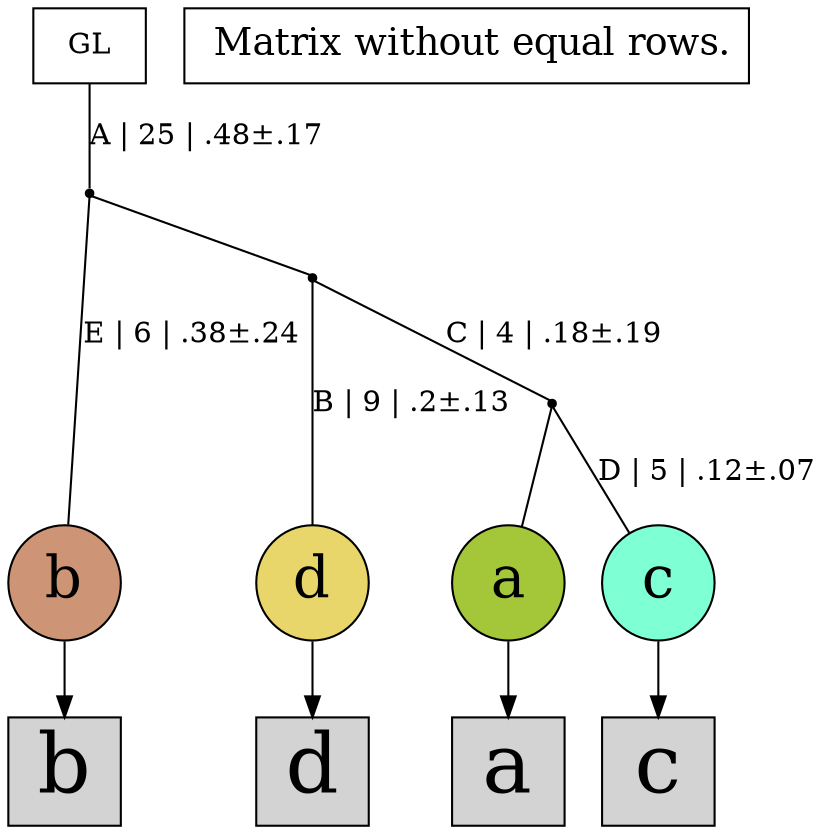 digraph {
rowa[label="a",shape=box,style=filled,fontsize=40];
rowb[label="b",shape=box,style=filled,fontsize=40];
rowc[label="c",shape=box,style=filled,fontsize=40];
rowd[label="d",shape=box,style=filled,fontsize=40];
a[label="a",shape=oval,style=filled,fontsize=28,fillcolor="#a4c639"];
b[label="b",shape=oval,style=filled,fontsize=28,fillcolor="#cd9575"];
c[label="c",shape=oval,style=filled,fontsize=28,fillcolor="#7fffd4"];
d[label="d",shape=oval,style=filled,fontsize=28,fillcolor="#e9d66b"];
a -> rowa[arrowhead="normal"];
b -> rowb[arrowhead="normal"];
c -> rowc[arrowhead="normal"];
d -> rowd[arrowhead="normal"];
{rank = same;a;b;c;d;}
legend[label=" Matrix without equal rows.",shape = box,fontsize=18];
Int1[shape=point,style=filled,fillcolor=black,label=""];
Int1 -> a[arrowhead=none, label=""];
Int1 -> c[arrowhead=none, label="D | 5 | .12±.07"];
Int2[shape=point,style=filled,fillcolor=black,label=""];
Int2 -> d[arrowhead=none, label="B | 9 | .2±.13"];
Int2 -> Int1[arrowhead=none, label="C | 4 | .18±.19"];
Int3[shape=point,style=filled,fillcolor=black,label=""];
Int3 -> b[arrowhead=none, label="E | 6 | .38±.24"];
Int3 -> Int2[arrowhead=none, label=""];
GL[label="GL",shape=box,style=filled,fillcolor=white];
GL -> Int3[arrowhead=none, label="A | 25 | .48±.17"];
}
